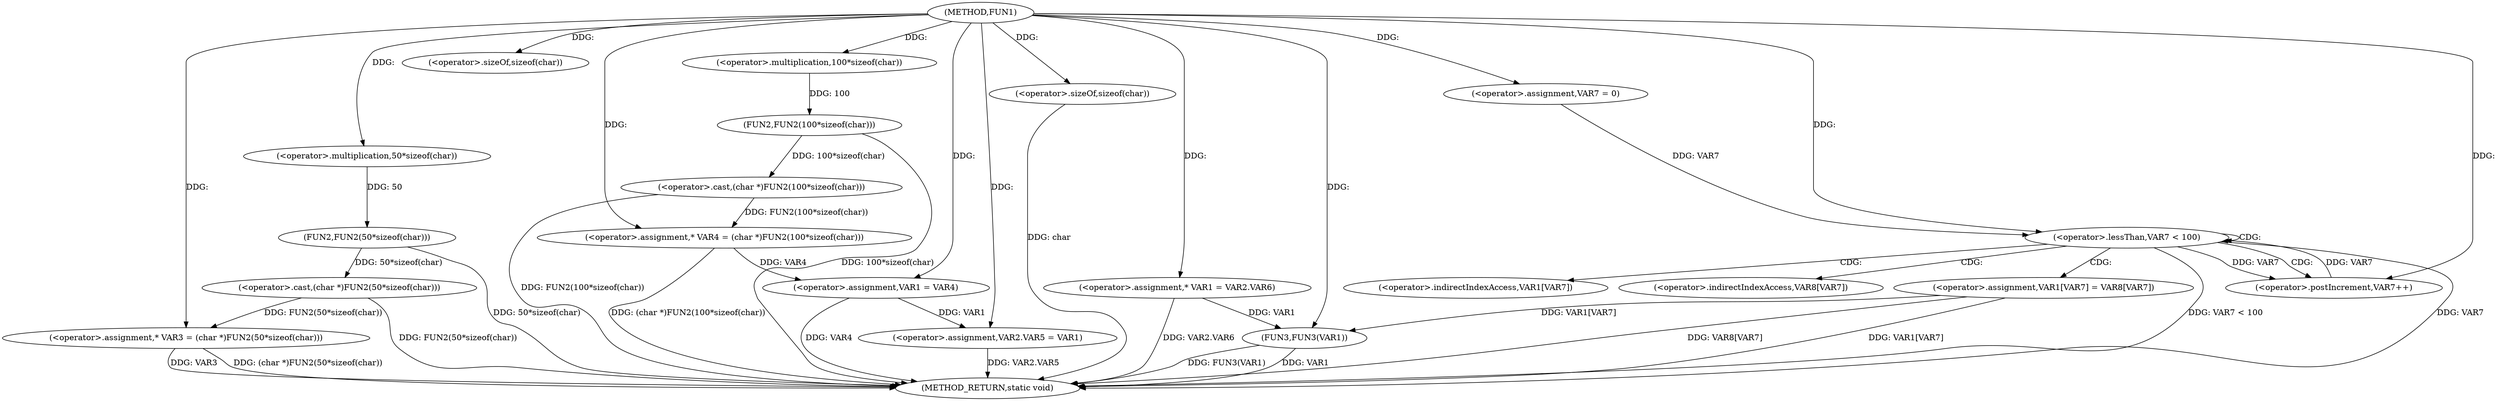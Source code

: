 digraph FUN1 {  
"1000100" [label = "(METHOD,FUN1)" ]
"1000161" [label = "(METHOD_RETURN,static void)" ]
"1000105" [label = "(<operator>.assignment,* VAR3 = (char *)FUN2(50*sizeof(char)))" ]
"1000107" [label = "(<operator>.cast,(char *)FUN2(50*sizeof(char)))" ]
"1000109" [label = "(FUN2,FUN2(50*sizeof(char)))" ]
"1000110" [label = "(<operator>.multiplication,50*sizeof(char))" ]
"1000112" [label = "(<operator>.sizeOf,sizeof(char))" ]
"1000115" [label = "(<operator>.assignment,* VAR4 = (char *)FUN2(100*sizeof(char)))" ]
"1000117" [label = "(<operator>.cast,(char *)FUN2(100*sizeof(char)))" ]
"1000119" [label = "(FUN2,FUN2(100*sizeof(char)))" ]
"1000120" [label = "(<operator>.multiplication,100*sizeof(char))" ]
"1000122" [label = "(<operator>.sizeOf,sizeof(char))" ]
"1000124" [label = "(<operator>.assignment,VAR1 = VAR4)" ]
"1000127" [label = "(<operator>.assignment,VAR2.VAR5 = VAR1)" ]
"1000134" [label = "(<operator>.assignment,* VAR1 = VAR2.VAR6)" ]
"1000143" [label = "(<operator>.assignment,VAR7 = 0)" ]
"1000146" [label = "(<operator>.lessThan,VAR7 < 100)" ]
"1000149" [label = "(<operator>.postIncrement,VAR7++)" ]
"1000152" [label = "(<operator>.assignment,VAR1[VAR7] = VAR8[VAR7])" ]
"1000159" [label = "(FUN3,FUN3(VAR1))" ]
"1000153" [label = "(<operator>.indirectIndexAccess,VAR1[VAR7])" ]
"1000156" [label = "(<operator>.indirectIndexAccess,VAR8[VAR7])" ]
  "1000124" -> "1000161"  [ label = "DDG: VAR4"] 
  "1000105" -> "1000161"  [ label = "DDG: (char *)FUN2(50*sizeof(char))"] 
  "1000159" -> "1000161"  [ label = "DDG: VAR1"] 
  "1000122" -> "1000161"  [ label = "DDG: char"] 
  "1000117" -> "1000161"  [ label = "DDG: FUN2(100*sizeof(char))"] 
  "1000146" -> "1000161"  [ label = "DDG: VAR7 < 100"] 
  "1000146" -> "1000161"  [ label = "DDG: VAR7"] 
  "1000159" -> "1000161"  [ label = "DDG: FUN3(VAR1)"] 
  "1000115" -> "1000161"  [ label = "DDG: (char *)FUN2(100*sizeof(char))"] 
  "1000152" -> "1000161"  [ label = "DDG: VAR1[VAR7]"] 
  "1000109" -> "1000161"  [ label = "DDG: 50*sizeof(char)"] 
  "1000119" -> "1000161"  [ label = "DDG: 100*sizeof(char)"] 
  "1000134" -> "1000161"  [ label = "DDG: VAR2.VAR6"] 
  "1000127" -> "1000161"  [ label = "DDG: VAR2.VAR5"] 
  "1000152" -> "1000161"  [ label = "DDG: VAR8[VAR7]"] 
  "1000105" -> "1000161"  [ label = "DDG: VAR3"] 
  "1000107" -> "1000161"  [ label = "DDG: FUN2(50*sizeof(char))"] 
  "1000107" -> "1000105"  [ label = "DDG: FUN2(50*sizeof(char))"] 
  "1000100" -> "1000105"  [ label = "DDG: "] 
  "1000109" -> "1000107"  [ label = "DDG: 50*sizeof(char)"] 
  "1000110" -> "1000109"  [ label = "DDG: 50"] 
  "1000100" -> "1000110"  [ label = "DDG: "] 
  "1000100" -> "1000112"  [ label = "DDG: "] 
  "1000117" -> "1000115"  [ label = "DDG: FUN2(100*sizeof(char))"] 
  "1000100" -> "1000115"  [ label = "DDG: "] 
  "1000119" -> "1000117"  [ label = "DDG: 100*sizeof(char)"] 
  "1000120" -> "1000119"  [ label = "DDG: 100"] 
  "1000100" -> "1000120"  [ label = "DDG: "] 
  "1000100" -> "1000122"  [ label = "DDG: "] 
  "1000115" -> "1000124"  [ label = "DDG: VAR4"] 
  "1000100" -> "1000124"  [ label = "DDG: "] 
  "1000124" -> "1000127"  [ label = "DDG: VAR1"] 
  "1000100" -> "1000127"  [ label = "DDG: "] 
  "1000100" -> "1000134"  [ label = "DDG: "] 
  "1000100" -> "1000143"  [ label = "DDG: "] 
  "1000143" -> "1000146"  [ label = "DDG: VAR7"] 
  "1000149" -> "1000146"  [ label = "DDG: VAR7"] 
  "1000100" -> "1000146"  [ label = "DDG: "] 
  "1000146" -> "1000149"  [ label = "DDG: VAR7"] 
  "1000100" -> "1000149"  [ label = "DDG: "] 
  "1000152" -> "1000159"  [ label = "DDG: VAR1[VAR7]"] 
  "1000134" -> "1000159"  [ label = "DDG: VAR1"] 
  "1000100" -> "1000159"  [ label = "DDG: "] 
  "1000146" -> "1000156"  [ label = "CDG: "] 
  "1000146" -> "1000153"  [ label = "CDG: "] 
  "1000146" -> "1000152"  [ label = "CDG: "] 
  "1000146" -> "1000146"  [ label = "CDG: "] 
  "1000146" -> "1000149"  [ label = "CDG: "] 
}

